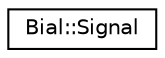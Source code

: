 digraph "Graphical Class Hierarchy"
{
  edge [fontname="Helvetica",fontsize="10",labelfontname="Helvetica",labelfontsize="10"];
  node [fontname="Helvetica",fontsize="10",shape=record];
  rankdir="LR";
  Node1 [label="Bial::Signal",height=0.2,width=0.4,color="black", fillcolor="white", style="filled",URL="$class_bial_1_1_signal.html",tooltip="Signal handeling declaration. "];
}
